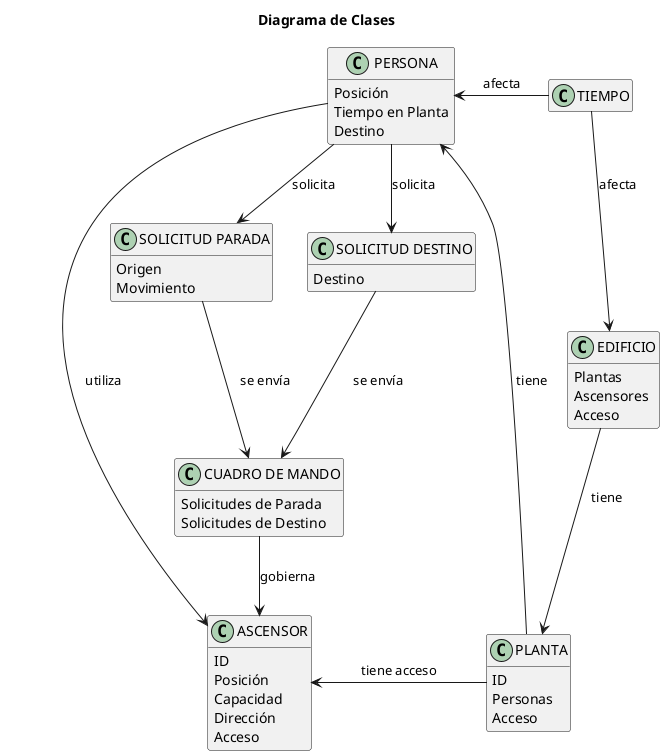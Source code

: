 @startuml Diagrama_de_Clases

title Diagrama de Clases

skinparam {
    NoteBackgroundColor #whiteSmoke
}

hide empty members

class ASCENSOR 
{
    ID
    Posición
    Capacidad
    Dirección
    Acceso
}

class PERSONA 
{
    Posición
    Tiempo en Planta
    Destino
}

class "CUADRO DE MANDO"
{
    Solicitudes de Parada
    Solicitudes de Destino
}

class PLANTA 
{
    ID
    Personas
    Acceso
}

class EDIFICIO 
{
    Plantas
    Ascensores
    Acceso
}

class TIEMPO 
{

}

class "SOLICITUD PARADA"
{
    Origen
    Movimiento
}

class "SOLICITUD DESTINO"
{
    Destino
}


EDIFICIO --> PLANTA : tiene
PLANTA --> PERSONA : tiene
PLANTA -left-> ASCENSOR : tiene acceso
PERSONA --> ASCENSOR : utiliza

PERSONA --> "SOLICITUD PARADA" : solicita
PERSONA --> "SOLICITUD DESTINO" : solicita
"CUADRO DE MANDO" --> ASCENSOR : gobierna
"SOLICITUD PARADA" --> "CUADRO DE MANDO" : se envía
"SOLICITUD DESTINO" --> "CUADRO DE MANDO" : se envía

TIEMPO -left-> PERSONA : afecta
TIEMPO --> EDIFICIO : afecta

@enduml